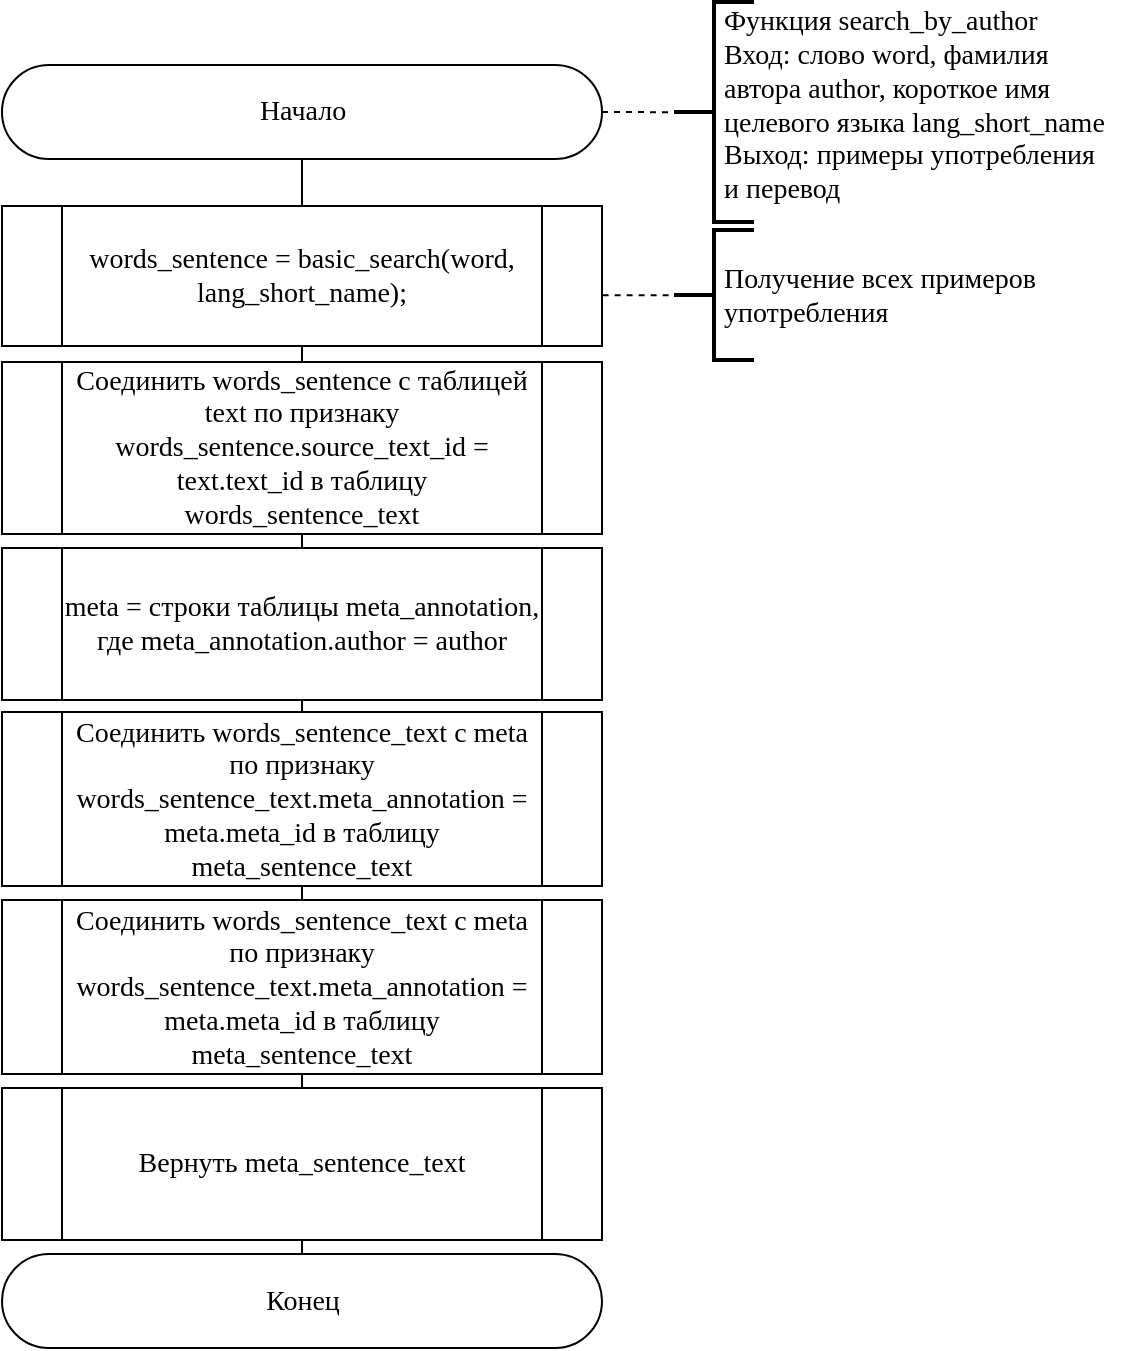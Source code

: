 <mxfile version="20.8.16" type="device"><diagram id="C5RBs43oDa-KdzZeNtuy" name="Page-1"><mxGraphModel dx="1219" dy="722" grid="1" gridSize="10" guides="1" tooltips="1" connect="1" arrows="1" fold="1" page="1" pageScale="1" pageWidth="600" pageHeight="680" math="0" shadow="0"><root><mxCell id="WIyWlLk6GJQsqaUBKTNV-0"/><mxCell id="WIyWlLk6GJQsqaUBKTNV-1" parent="WIyWlLk6GJQsqaUBKTNV-0"/><mxCell id="dCSs5ZLkzxHI0vqwsW0G-0" value="&lt;font face=&quot;Times New Roman&quot; style=&quot;font-size: 14px;&quot;&gt;Начало&lt;/font&gt;" style="html=1;dashed=0;whitespace=wrap;shape=mxgraph.dfd.start" parent="WIyWlLk6GJQsqaUBKTNV-1" vertex="1"><mxGeometry x="23" y="32.5" width="300" height="47" as="geometry"/></mxCell><mxCell id="dCSs5ZLkzxHI0vqwsW0G-2" value="" style="strokeWidth=2;html=1;shape=mxgraph.flowchart.annotation_2;align=left;labelPosition=right;pointerEvents=1;fontFamily=Times New Roman;fontSize=14;" parent="WIyWlLk6GJQsqaUBKTNV-1" vertex="1"><mxGeometry x="359" y="1" width="40" height="110" as="geometry"/></mxCell><mxCell id="dCSs5ZLkzxHI0vqwsW0G-3" value="" style="endArrow=none;dashed=1;html=1;rounded=0;fontFamily=Times New Roman;fontSize=14;exitX=1;exitY=0.5;exitDx=0;exitDy=0;exitPerimeter=0;entryX=0.034;entryY=0.501;entryDx=0;entryDy=0;entryPerimeter=0;" parent="WIyWlLk6GJQsqaUBKTNV-1" source="dCSs5ZLkzxHI0vqwsW0G-0" target="dCSs5ZLkzxHI0vqwsW0G-2" edge="1"><mxGeometry width="50" height="50" relative="1" as="geometry"><mxPoint x="339" y="60.5" as="sourcePoint"/><mxPoint x="439" y="95" as="targetPoint"/></mxGeometry></mxCell><mxCell id="dCSs5ZLkzxHI0vqwsW0G-4" value="Функция search_by_author&lt;br&gt;Вход: слово word, фамилия автора author, короткое имя целевого языка lang_short_name&lt;br&gt;Выход: примеры употребления&amp;nbsp;&lt;br&gt;и перевод" style="text;html=1;strokeColor=none;fillColor=none;align=left;verticalAlign=middle;whiteSpace=wrap;rounded=0;fontSize=14;fontFamily=Times New Roman;" parent="WIyWlLk6GJQsqaUBKTNV-1" vertex="1"><mxGeometry x="382" y="1" width="200" height="104" as="geometry"/></mxCell><mxCell id="dCSs5ZLkzxHI0vqwsW0G-5" value="" style="endArrow=none;html=1;rounded=0;fontFamily=Times New Roman;fontSize=14;entryX=0.5;entryY=0.5;entryDx=0;entryDy=23.5;entryPerimeter=0;exitX=0.5;exitY=0;exitDx=0;exitDy=0;" parent="WIyWlLk6GJQsqaUBKTNV-1" source="dCSs5ZLkzxHI0vqwsW0G-7" target="dCSs5ZLkzxHI0vqwsW0G-0" edge="1"><mxGeometry width="50" height="50" relative="1" as="geometry"><mxPoint x="173" y="100" as="sourcePoint"/><mxPoint x="223" y="130" as="targetPoint"/></mxGeometry></mxCell><mxCell id="dCSs5ZLkzxHI0vqwsW0G-7" value="words_sentence = basic_search(word,&lt;br&gt;lang_short_name);" style="shape=process;whiteSpace=wrap;html=1;backgroundOutline=1;fontFamily=Times New Roman;fontSize=14;" parent="WIyWlLk6GJQsqaUBKTNV-1" vertex="1"><mxGeometry x="23" y="103" width="300" height="70" as="geometry"/></mxCell><mxCell id="dCSs5ZLkzxHI0vqwsW0G-8" value="Соединить words_sentence с таблицей text по признаку words_sentence.source_text_id = text.text_id в таблицу words_sentence_text" style="shape=process;whiteSpace=wrap;html=1;backgroundOutline=1;fontFamily=Times New Roman;fontSize=14;" parent="WIyWlLk6GJQsqaUBKTNV-1" vertex="1"><mxGeometry x="23" y="181" width="300" height="86" as="geometry"/></mxCell><mxCell id="dCSs5ZLkzxHI0vqwsW0G-9" value="" style="endArrow=none;html=1;rounded=0;fontFamily=Times New Roman;fontSize=14;exitX=0.5;exitY=0;exitDx=0;exitDy=0;entryX=0.5;entryY=1;entryDx=0;entryDy=0;" parent="WIyWlLk6GJQsqaUBKTNV-1" source="dCSs5ZLkzxHI0vqwsW0G-8" target="dCSs5ZLkzxHI0vqwsW0G-7" edge="1"><mxGeometry width="50" height="50" relative="1" as="geometry"><mxPoint x="173" y="216" as="sourcePoint"/><mxPoint x="223" y="166" as="targetPoint"/></mxGeometry></mxCell><mxCell id="dCSs5ZLkzxHI0vqwsW0G-15" value="" style="endArrow=none;html=1;rounded=0;fontFamily=Times New Roman;fontSize=14;exitX=0.5;exitY=0;exitDx=0;exitDy=0;entryX=0.5;entryY=1;entryDx=0;entryDy=0;" parent="WIyWlLk6GJQsqaUBKTNV-1" target="dCSs5ZLkzxHI0vqwsW0G-8" edge="1"><mxGeometry width="50" height="50" relative="1" as="geometry"><mxPoint x="173.0" y="295" as="sourcePoint"/><mxPoint x="303" y="286" as="targetPoint"/></mxGeometry></mxCell><mxCell id="dCSs5ZLkzxHI0vqwsW0G-16" value="&lt;font face=&quot;Times New Roman&quot;&gt;&lt;span style=&quot;font-size: 14px;&quot;&gt;Конец&lt;/span&gt;&lt;/font&gt;" style="html=1;dashed=0;whitespace=wrap;shape=mxgraph.dfd.start" parent="WIyWlLk6GJQsqaUBKTNV-1" vertex="1"><mxGeometry x="23" y="627" width="300" height="47" as="geometry"/></mxCell><mxCell id="dCSs5ZLkzxHI0vqwsW0G-17" value="" style="endArrow=none;html=1;rounded=0;fontFamily=Times New Roman;fontSize=14;exitX=0.5;exitY=0.5;exitDx=0;exitDy=-23.5;exitPerimeter=0;entryX=0.5;entryY=1;entryDx=0;entryDy=0;" parent="WIyWlLk6GJQsqaUBKTNV-1" source="dCSs5ZLkzxHI0vqwsW0G-16" target="vvVP9l_vTxtYH7QzyTid-5" edge="1"><mxGeometry width="50" height="50" relative="1" as="geometry"><mxPoint x="203" y="336" as="sourcePoint"/><mxPoint x="173.0" y="466" as="targetPoint"/></mxGeometry></mxCell><mxCell id="vvVP9l_vTxtYH7QzyTid-0" value="" style="strokeWidth=2;html=1;shape=mxgraph.flowchart.annotation_2;align=left;labelPosition=right;pointerEvents=1;fontFamily=Times New Roman;fontSize=14;" parent="WIyWlLk6GJQsqaUBKTNV-1" vertex="1"><mxGeometry x="359" y="115" width="40" height="65" as="geometry"/></mxCell><mxCell id="vvVP9l_vTxtYH7QzyTid-1" value="" style="endArrow=none;dashed=1;html=1;rounded=0;fontFamily=Times New Roman;fontSize=14;exitX=1.001;exitY=0.638;exitDx=0;exitDy=0;entryX=0.034;entryY=0.501;entryDx=0;entryDy=0;entryPerimeter=0;exitPerimeter=0;" parent="WIyWlLk6GJQsqaUBKTNV-1" source="dCSs5ZLkzxHI0vqwsW0G-7" edge="1"><mxGeometry width="50" height="50" relative="1" as="geometry"><mxPoint x="323" y="147.5" as="sourcePoint"/><mxPoint x="360.36" y="147.565" as="targetPoint"/></mxGeometry></mxCell><mxCell id="vvVP9l_vTxtYH7QzyTid-2" value="Получение всех примеров употребления" style="text;html=1;strokeColor=none;fillColor=none;align=left;verticalAlign=middle;whiteSpace=wrap;rounded=0;fontSize=14;fontFamily=Times New Roman;" parent="WIyWlLk6GJQsqaUBKTNV-1" vertex="1"><mxGeometry x="382" y="98" width="200" height="100" as="geometry"/></mxCell><mxCell id="vvVP9l_vTxtYH7QzyTid-3" value="" style="endArrow=none;html=1;rounded=0;entryX=0.5;entryY=1;entryDx=0;entryDy=0;exitX=0.5;exitY=0;exitDx=0;exitDy=0;" parent="WIyWlLk6GJQsqaUBKTNV-1" source="vvVP9l_vTxtYH7QzyTid-5" target="vvVP9l_vTxtYH7QzyTid-4" edge="1"><mxGeometry width="50" height="50" relative="1" as="geometry"><mxPoint x="173" y="383" as="sourcePoint"/><mxPoint x="173.0" y="380" as="targetPoint"/></mxGeometry></mxCell><mxCell id="vvVP9l_vTxtYH7QzyTid-4" value="meta = строки таблицы meta_annotation, где meta_annotation.author = author" style="shape=process;whiteSpace=wrap;html=1;backgroundOutline=1;fontFamily=Times New Roman;fontSize=14;" parent="WIyWlLk6GJQsqaUBKTNV-1" vertex="1"><mxGeometry x="23" y="274" width="300" height="76" as="geometry"/></mxCell><mxCell id="vvVP9l_vTxtYH7QzyTid-5" value="Соединить words_sentence_text с meta по признаку words_sentence_text.meta_annotation = meta.meta_id в таблицу meta_sentence_text" style="shape=process;whiteSpace=wrap;html=1;backgroundOutline=1;fontFamily=Times New Roman;fontSize=14;" parent="WIyWlLk6GJQsqaUBKTNV-1" vertex="1"><mxGeometry x="23" y="356" width="300" height="87" as="geometry"/></mxCell><mxCell id="_yRPBGDrZSsrlegGcnTg-0" value="Соединить words_sentence_text с meta по признаку words_sentence_text.meta_annotation = meta.meta_id в таблицу meta_sentence_text" style="shape=process;whiteSpace=wrap;html=1;backgroundOutline=1;fontFamily=Times New Roman;fontSize=14;" parent="WIyWlLk6GJQsqaUBKTNV-1" vertex="1"><mxGeometry x="23" y="450" width="300" height="87" as="geometry"/></mxCell><mxCell id="_yRPBGDrZSsrlegGcnTg-1" value="Вернуть meta_sentence_text" style="shape=process;whiteSpace=wrap;html=1;backgroundOutline=1;fontFamily=Times New Roman;fontSize=14;" parent="WIyWlLk6GJQsqaUBKTNV-1" vertex="1"><mxGeometry x="23" y="544" width="300" height="76" as="geometry"/></mxCell></root></mxGraphModel></diagram></mxfile>